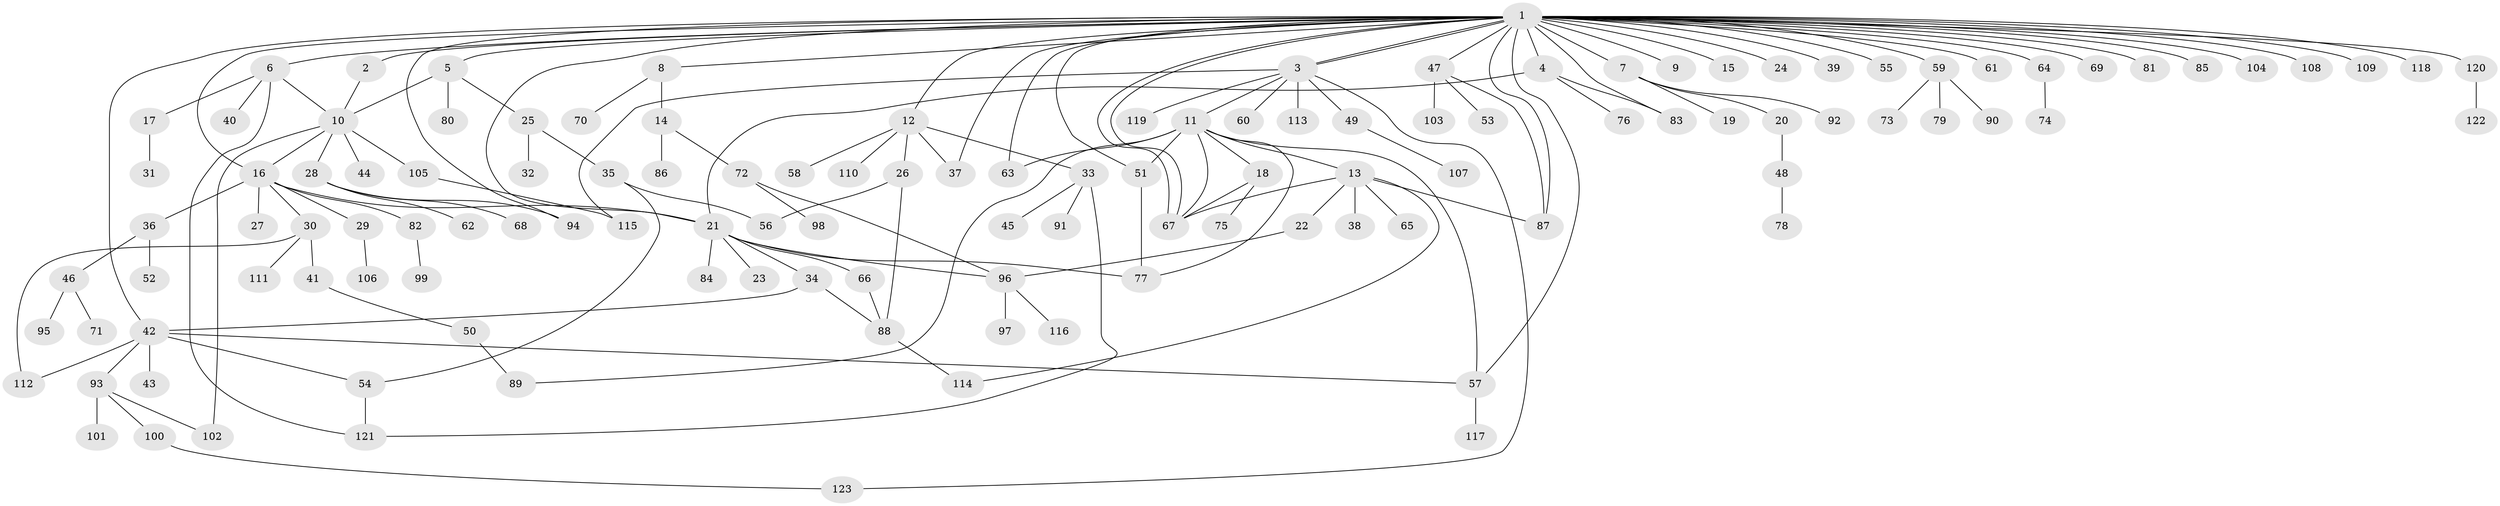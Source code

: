 // Generated by graph-tools (version 1.1) at 2025/01/03/09/25 03:01:39]
// undirected, 123 vertices, 158 edges
graph export_dot {
graph [start="1"]
  node [color=gray90,style=filled];
  1;
  2;
  3;
  4;
  5;
  6;
  7;
  8;
  9;
  10;
  11;
  12;
  13;
  14;
  15;
  16;
  17;
  18;
  19;
  20;
  21;
  22;
  23;
  24;
  25;
  26;
  27;
  28;
  29;
  30;
  31;
  32;
  33;
  34;
  35;
  36;
  37;
  38;
  39;
  40;
  41;
  42;
  43;
  44;
  45;
  46;
  47;
  48;
  49;
  50;
  51;
  52;
  53;
  54;
  55;
  56;
  57;
  58;
  59;
  60;
  61;
  62;
  63;
  64;
  65;
  66;
  67;
  68;
  69;
  70;
  71;
  72;
  73;
  74;
  75;
  76;
  77;
  78;
  79;
  80;
  81;
  82;
  83;
  84;
  85;
  86;
  87;
  88;
  89;
  90;
  91;
  92;
  93;
  94;
  95;
  96;
  97;
  98;
  99;
  100;
  101;
  102;
  103;
  104;
  105;
  106;
  107;
  108;
  109;
  110;
  111;
  112;
  113;
  114;
  115;
  116;
  117;
  118;
  119;
  120;
  121;
  122;
  123;
  1 -- 2;
  1 -- 3;
  1 -- 3;
  1 -- 4;
  1 -- 5;
  1 -- 6;
  1 -- 7;
  1 -- 8;
  1 -- 9;
  1 -- 12;
  1 -- 15;
  1 -- 16;
  1 -- 21;
  1 -- 24;
  1 -- 37;
  1 -- 39;
  1 -- 42;
  1 -- 47;
  1 -- 51;
  1 -- 55;
  1 -- 57;
  1 -- 59;
  1 -- 61;
  1 -- 63;
  1 -- 64;
  1 -- 67;
  1 -- 67;
  1 -- 69;
  1 -- 81;
  1 -- 83;
  1 -- 85;
  1 -- 87;
  1 -- 94;
  1 -- 104;
  1 -- 108;
  1 -- 109;
  1 -- 118;
  1 -- 120;
  2 -- 10;
  3 -- 11;
  3 -- 49;
  3 -- 60;
  3 -- 113;
  3 -- 115;
  3 -- 119;
  3 -- 123;
  4 -- 21;
  4 -- 76;
  4 -- 83;
  5 -- 10;
  5 -- 25;
  5 -- 80;
  6 -- 10;
  6 -- 17;
  6 -- 40;
  6 -- 121;
  7 -- 19;
  7 -- 20;
  7 -- 92;
  8 -- 14;
  8 -- 70;
  10 -- 16;
  10 -- 28;
  10 -- 44;
  10 -- 102;
  10 -- 105;
  11 -- 13;
  11 -- 18;
  11 -- 51;
  11 -- 57;
  11 -- 63;
  11 -- 67;
  11 -- 77;
  11 -- 89;
  12 -- 26;
  12 -- 33;
  12 -- 37;
  12 -- 58;
  12 -- 110;
  13 -- 22;
  13 -- 38;
  13 -- 65;
  13 -- 67;
  13 -- 87;
  13 -- 114;
  14 -- 72;
  14 -- 86;
  16 -- 21;
  16 -- 27;
  16 -- 29;
  16 -- 30;
  16 -- 36;
  16 -- 82;
  17 -- 31;
  18 -- 67;
  18 -- 75;
  20 -- 48;
  21 -- 23;
  21 -- 34;
  21 -- 66;
  21 -- 77;
  21 -- 84;
  21 -- 96;
  22 -- 96;
  25 -- 32;
  25 -- 35;
  26 -- 56;
  26 -- 88;
  28 -- 62;
  28 -- 68;
  28 -- 94;
  29 -- 106;
  30 -- 41;
  30 -- 111;
  30 -- 112;
  33 -- 45;
  33 -- 91;
  33 -- 121;
  34 -- 42;
  34 -- 88;
  35 -- 54;
  35 -- 56;
  36 -- 46;
  36 -- 52;
  41 -- 50;
  42 -- 43;
  42 -- 54;
  42 -- 57;
  42 -- 93;
  42 -- 112;
  46 -- 71;
  46 -- 95;
  47 -- 53;
  47 -- 87;
  47 -- 103;
  48 -- 78;
  49 -- 107;
  50 -- 89;
  51 -- 77;
  54 -- 121;
  57 -- 117;
  59 -- 73;
  59 -- 79;
  59 -- 90;
  64 -- 74;
  66 -- 88;
  72 -- 96;
  72 -- 98;
  82 -- 99;
  88 -- 114;
  93 -- 100;
  93 -- 101;
  93 -- 102;
  96 -- 97;
  96 -- 116;
  100 -- 123;
  105 -- 115;
  120 -- 122;
}
